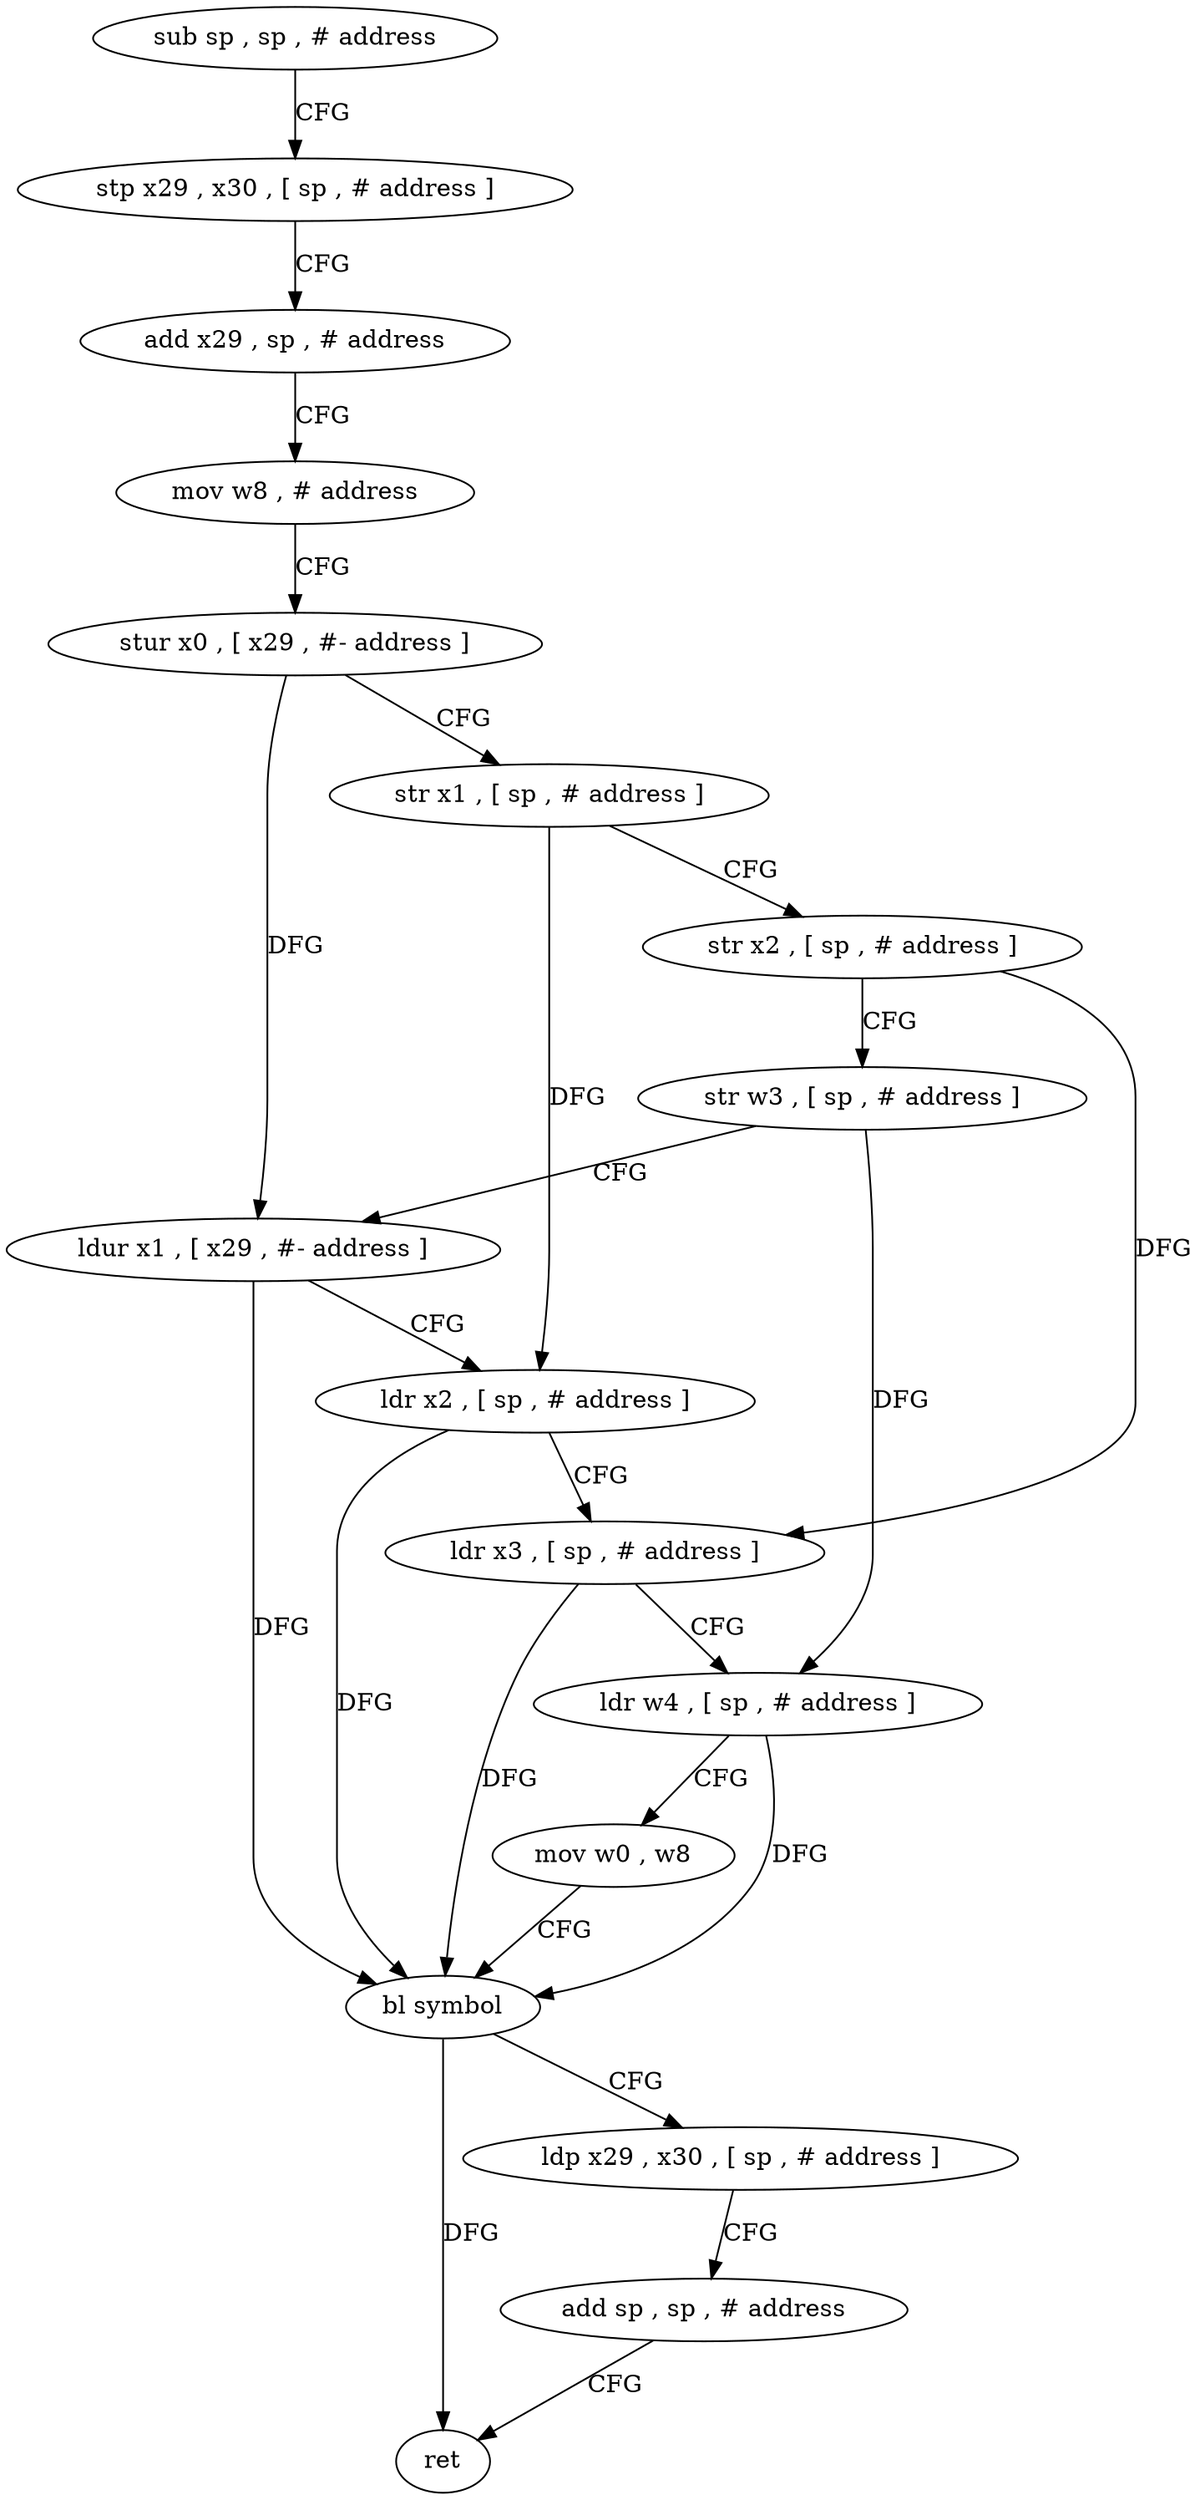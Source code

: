 digraph "func" {
"4289144" [label = "sub sp , sp , # address" ]
"4289148" [label = "stp x29 , x30 , [ sp , # address ]" ]
"4289152" [label = "add x29 , sp , # address" ]
"4289156" [label = "mov w8 , # address" ]
"4289160" [label = "stur x0 , [ x29 , #- address ]" ]
"4289164" [label = "str x1 , [ sp , # address ]" ]
"4289168" [label = "str x2 , [ sp , # address ]" ]
"4289172" [label = "str w3 , [ sp , # address ]" ]
"4289176" [label = "ldur x1 , [ x29 , #- address ]" ]
"4289180" [label = "ldr x2 , [ sp , # address ]" ]
"4289184" [label = "ldr x3 , [ sp , # address ]" ]
"4289188" [label = "ldr w4 , [ sp , # address ]" ]
"4289192" [label = "mov w0 , w8" ]
"4289196" [label = "bl symbol" ]
"4289200" [label = "ldp x29 , x30 , [ sp , # address ]" ]
"4289204" [label = "add sp , sp , # address" ]
"4289208" [label = "ret" ]
"4289144" -> "4289148" [ label = "CFG" ]
"4289148" -> "4289152" [ label = "CFG" ]
"4289152" -> "4289156" [ label = "CFG" ]
"4289156" -> "4289160" [ label = "CFG" ]
"4289160" -> "4289164" [ label = "CFG" ]
"4289160" -> "4289176" [ label = "DFG" ]
"4289164" -> "4289168" [ label = "CFG" ]
"4289164" -> "4289180" [ label = "DFG" ]
"4289168" -> "4289172" [ label = "CFG" ]
"4289168" -> "4289184" [ label = "DFG" ]
"4289172" -> "4289176" [ label = "CFG" ]
"4289172" -> "4289188" [ label = "DFG" ]
"4289176" -> "4289180" [ label = "CFG" ]
"4289176" -> "4289196" [ label = "DFG" ]
"4289180" -> "4289184" [ label = "CFG" ]
"4289180" -> "4289196" [ label = "DFG" ]
"4289184" -> "4289188" [ label = "CFG" ]
"4289184" -> "4289196" [ label = "DFG" ]
"4289188" -> "4289192" [ label = "CFG" ]
"4289188" -> "4289196" [ label = "DFG" ]
"4289192" -> "4289196" [ label = "CFG" ]
"4289196" -> "4289200" [ label = "CFG" ]
"4289196" -> "4289208" [ label = "DFG" ]
"4289200" -> "4289204" [ label = "CFG" ]
"4289204" -> "4289208" [ label = "CFG" ]
}
